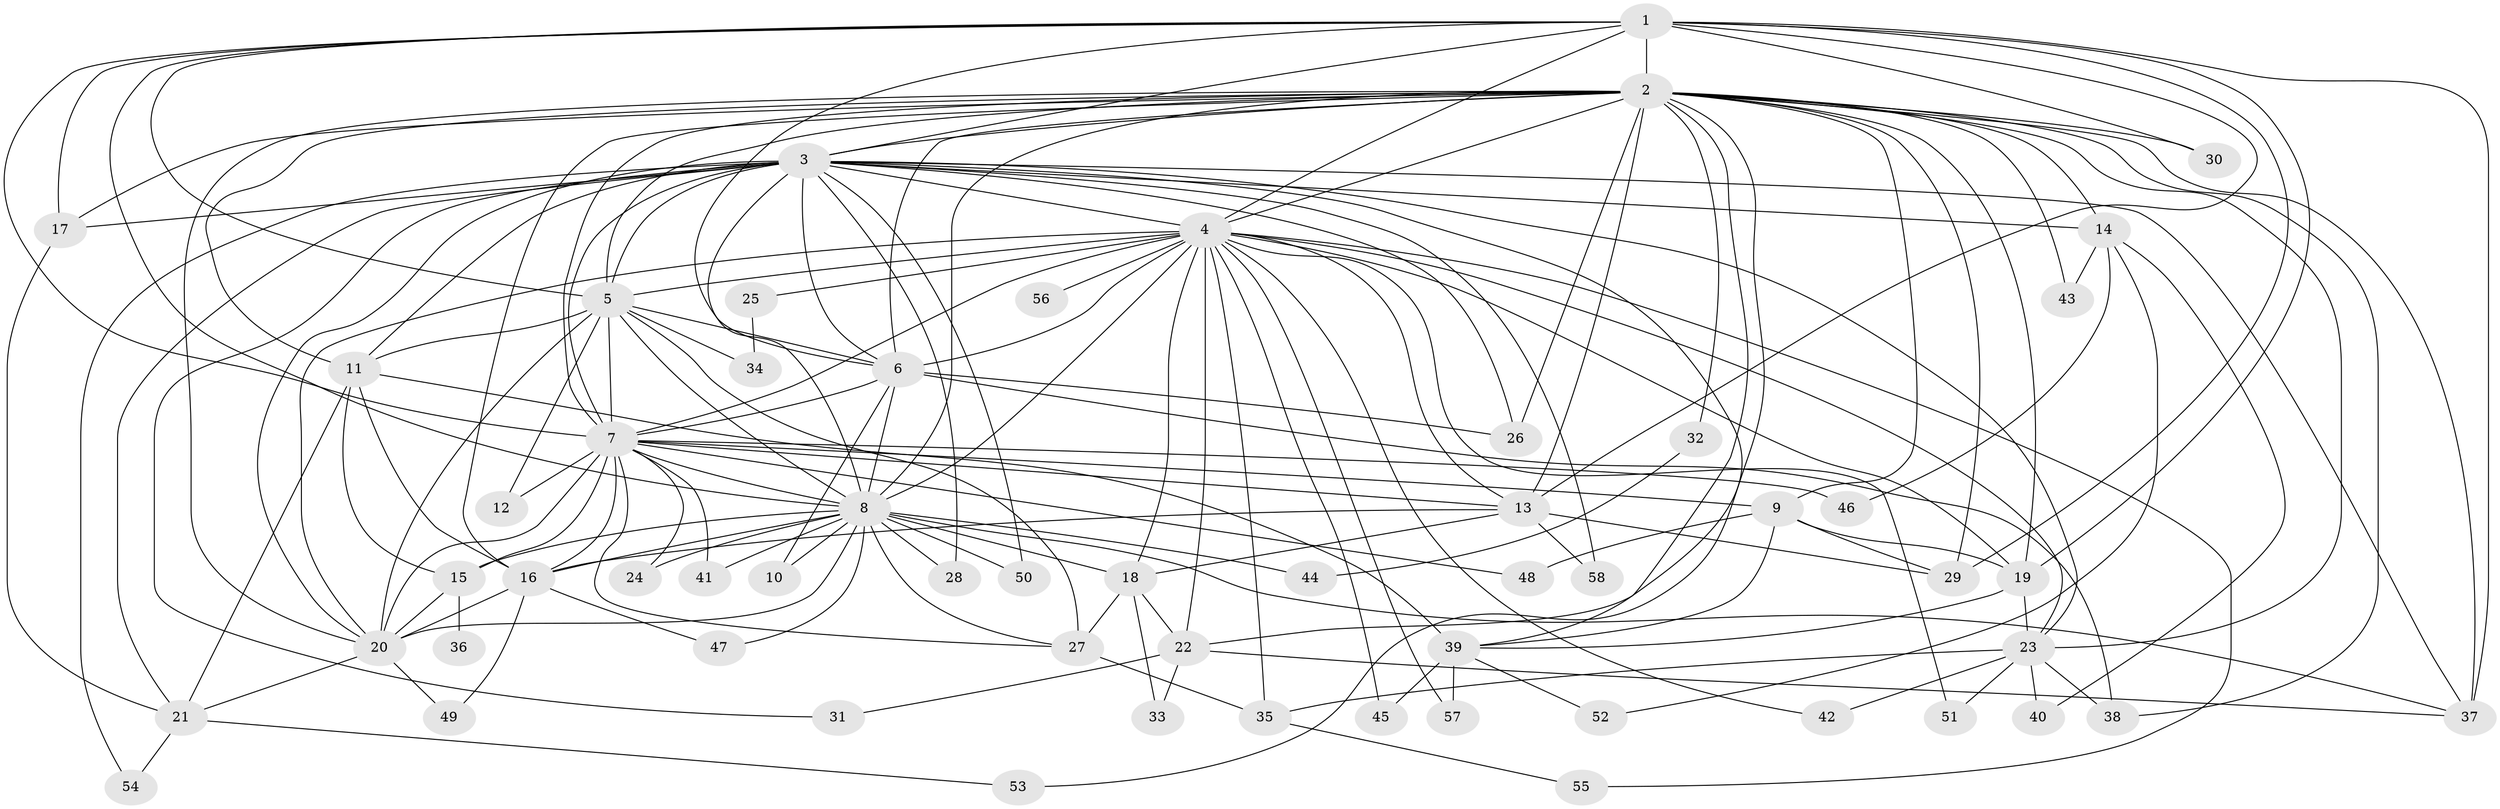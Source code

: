 // original degree distribution, {23: 0.017391304347826087, 29: 0.008695652173913044, 21: 0.017391304347826087, 27: 0.008695652173913044, 15: 0.008695652173913044, 14: 0.008695652173913044, 22: 0.017391304347826087, 6: 0.034782608695652174, 2: 0.5826086956521739, 3: 0.1565217391304348, 7: 0.034782608695652174, 5: 0.043478260869565216, 4: 0.06086956521739131}
// Generated by graph-tools (version 1.1) at 2025/34/03/09/25 02:34:59]
// undirected, 58 vertices, 158 edges
graph export_dot {
graph [start="1"]
  node [color=gray90,style=filled];
  1;
  2;
  3;
  4;
  5;
  6;
  7;
  8;
  9;
  10;
  11;
  12;
  13;
  14;
  15;
  16;
  17;
  18;
  19;
  20;
  21;
  22;
  23;
  24;
  25;
  26;
  27;
  28;
  29;
  30;
  31;
  32;
  33;
  34;
  35;
  36;
  37;
  38;
  39;
  40;
  41;
  42;
  43;
  44;
  45;
  46;
  47;
  48;
  49;
  50;
  51;
  52;
  53;
  54;
  55;
  56;
  57;
  58;
  1 -- 2 [weight=3.0];
  1 -- 3 [weight=2.0];
  1 -- 4 [weight=1.0];
  1 -- 5 [weight=1.0];
  1 -- 6 [weight=1.0];
  1 -- 7 [weight=1.0];
  1 -- 8 [weight=1.0];
  1 -- 13 [weight=1.0];
  1 -- 17 [weight=2.0];
  1 -- 19 [weight=2.0];
  1 -- 29 [weight=1.0];
  1 -- 30 [weight=2.0];
  1 -- 37 [weight=5.0];
  2 -- 3 [weight=4.0];
  2 -- 4 [weight=2.0];
  2 -- 5 [weight=2.0];
  2 -- 6 [weight=2.0];
  2 -- 7 [weight=2.0];
  2 -- 8 [weight=3.0];
  2 -- 9 [weight=1.0];
  2 -- 11 [weight=2.0];
  2 -- 13 [weight=5.0];
  2 -- 14 [weight=3.0];
  2 -- 16 [weight=1.0];
  2 -- 17 [weight=1.0];
  2 -- 19 [weight=1.0];
  2 -- 20 [weight=1.0];
  2 -- 22 [weight=2.0];
  2 -- 23 [weight=1.0];
  2 -- 26 [weight=1.0];
  2 -- 29 [weight=2.0];
  2 -- 30 [weight=1.0];
  2 -- 32 [weight=1.0];
  2 -- 37 [weight=1.0];
  2 -- 38 [weight=1.0];
  2 -- 43 [weight=1.0];
  2 -- 53 [weight=1.0];
  3 -- 4 [weight=2.0];
  3 -- 5 [weight=3.0];
  3 -- 6 [weight=3.0];
  3 -- 7 [weight=3.0];
  3 -- 8 [weight=2.0];
  3 -- 11 [weight=6.0];
  3 -- 14 [weight=1.0];
  3 -- 17 [weight=1.0];
  3 -- 20 [weight=1.0];
  3 -- 21 [weight=1.0];
  3 -- 23 [weight=1.0];
  3 -- 26 [weight=1.0];
  3 -- 28 [weight=1.0];
  3 -- 31 [weight=1.0];
  3 -- 37 [weight=2.0];
  3 -- 39 [weight=1.0];
  3 -- 50 [weight=1.0];
  3 -- 54 [weight=1.0];
  3 -- 58 [weight=1.0];
  4 -- 5 [weight=1.0];
  4 -- 6 [weight=1.0];
  4 -- 7 [weight=2.0];
  4 -- 8 [weight=2.0];
  4 -- 13 [weight=1.0];
  4 -- 18 [weight=1.0];
  4 -- 19 [weight=1.0];
  4 -- 20 [weight=1.0];
  4 -- 22 [weight=1.0];
  4 -- 23 [weight=1.0];
  4 -- 25 [weight=1.0];
  4 -- 35 [weight=1.0];
  4 -- 42 [weight=1.0];
  4 -- 45 [weight=1.0];
  4 -- 51 [weight=1.0];
  4 -- 55 [weight=1.0];
  4 -- 56 [weight=1.0];
  4 -- 57 [weight=1.0];
  5 -- 6 [weight=1.0];
  5 -- 7 [weight=1.0];
  5 -- 8 [weight=1.0];
  5 -- 11 [weight=1.0];
  5 -- 12 [weight=1.0];
  5 -- 20 [weight=1.0];
  5 -- 27 [weight=1.0];
  5 -- 34 [weight=1.0];
  6 -- 7 [weight=1.0];
  6 -- 8 [weight=1.0];
  6 -- 10 [weight=2.0];
  6 -- 26 [weight=1.0];
  6 -- 38 [weight=1.0];
  7 -- 8 [weight=1.0];
  7 -- 9 [weight=1.0];
  7 -- 12 [weight=1.0];
  7 -- 13 [weight=1.0];
  7 -- 15 [weight=1.0];
  7 -- 16 [weight=1.0];
  7 -- 20 [weight=1.0];
  7 -- 24 [weight=1.0];
  7 -- 27 [weight=1.0];
  7 -- 41 [weight=1.0];
  7 -- 46 [weight=1.0];
  7 -- 48 [weight=1.0];
  8 -- 10 [weight=2.0];
  8 -- 15 [weight=1.0];
  8 -- 16 [weight=1.0];
  8 -- 18 [weight=1.0];
  8 -- 20 [weight=1.0];
  8 -- 24 [weight=1.0];
  8 -- 27 [weight=1.0];
  8 -- 28 [weight=1.0];
  8 -- 37 [weight=1.0];
  8 -- 41 [weight=1.0];
  8 -- 44 [weight=1.0];
  8 -- 47 [weight=1.0];
  8 -- 50 [weight=1.0];
  9 -- 19 [weight=1.0];
  9 -- 29 [weight=1.0];
  9 -- 39 [weight=1.0];
  9 -- 48 [weight=1.0];
  11 -- 15 [weight=1.0];
  11 -- 16 [weight=1.0];
  11 -- 21 [weight=1.0];
  11 -- 39 [weight=1.0];
  13 -- 16 [weight=1.0];
  13 -- 18 [weight=1.0];
  13 -- 29 [weight=1.0];
  13 -- 58 [weight=1.0];
  14 -- 40 [weight=1.0];
  14 -- 43 [weight=1.0];
  14 -- 46 [weight=1.0];
  14 -- 52 [weight=1.0];
  15 -- 20 [weight=1.0];
  15 -- 36 [weight=1.0];
  16 -- 20 [weight=1.0];
  16 -- 47 [weight=1.0];
  16 -- 49 [weight=1.0];
  17 -- 21 [weight=1.0];
  18 -- 22 [weight=2.0];
  18 -- 27 [weight=1.0];
  18 -- 33 [weight=1.0];
  19 -- 23 [weight=2.0];
  19 -- 39 [weight=1.0];
  20 -- 21 [weight=1.0];
  20 -- 49 [weight=1.0];
  21 -- 53 [weight=1.0];
  21 -- 54 [weight=1.0];
  22 -- 31 [weight=1.0];
  22 -- 33 [weight=1.0];
  22 -- 37 [weight=1.0];
  23 -- 35 [weight=1.0];
  23 -- 38 [weight=1.0];
  23 -- 40 [weight=1.0];
  23 -- 42 [weight=1.0];
  23 -- 51 [weight=1.0];
  25 -- 34 [weight=1.0];
  27 -- 35 [weight=1.0];
  32 -- 44 [weight=1.0];
  35 -- 55 [weight=1.0];
  39 -- 45 [weight=1.0];
  39 -- 52 [weight=1.0];
  39 -- 57 [weight=1.0];
}
